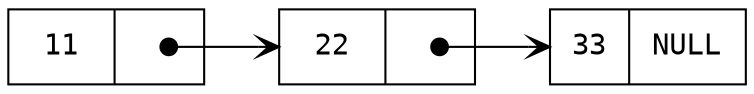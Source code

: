 digraph "Singly Linked List" {
	graph [rankdir=LR]
	node [fontname=Consolas height=.5 shape=record width=1.3]
	edge [arrowhead=vee arrowtail=dot dir=both tailclip=false]
	11 [label="{<data>11|<next>}"]
	22 [label="{<data>22|<next>}"]
	33 [label="{<data>33| <next> NULL}"]
	11:next:c->22
	22:next:c->33
}
